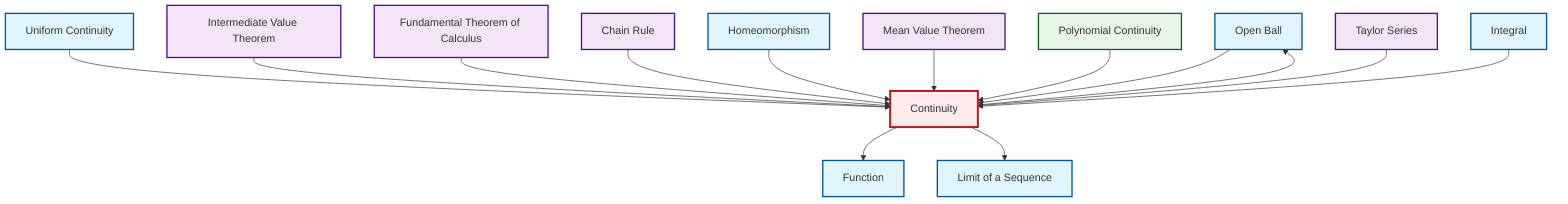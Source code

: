 graph TD
    classDef definition fill:#e1f5fe,stroke:#01579b,stroke-width:2px
    classDef theorem fill:#f3e5f5,stroke:#4a148c,stroke-width:2px
    classDef axiom fill:#fff3e0,stroke:#e65100,stroke-width:2px
    classDef example fill:#e8f5e9,stroke:#1b5e20,stroke-width:2px
    classDef current fill:#ffebee,stroke:#b71c1c,stroke-width:3px
    def-open-ball["Open Ball"]:::definition
    thm-chain-rule["Chain Rule"]:::theorem
    def-homeomorphism["Homeomorphism"]:::definition
    thm-fundamental-calculus["Fundamental Theorem of Calculus"]:::theorem
    thm-mean-value["Mean Value Theorem"]:::theorem
    ex-polynomial-continuity["Polynomial Continuity"]:::example
    def-function["Function"]:::definition
    def-uniform-continuity["Uniform Continuity"]:::definition
    thm-intermediate-value["Intermediate Value Theorem"]:::theorem
    def-integral["Integral"]:::definition
    thm-taylor-series["Taylor Series"]:::theorem
    def-continuity["Continuity"]:::definition
    def-limit["Limit of a Sequence"]:::definition
    def-uniform-continuity --> def-continuity
    thm-intermediate-value --> def-continuity
    thm-fundamental-calculus --> def-continuity
    def-continuity --> def-function
    def-continuity --> def-open-ball
    thm-chain-rule --> def-continuity
    def-homeomorphism --> def-continuity
    thm-mean-value --> def-continuity
    def-open-ball --> def-continuity
    def-continuity --> def-limit
    ex-polynomial-continuity --> def-continuity
    thm-taylor-series --> def-continuity
    def-integral --> def-continuity
    class def-continuity current